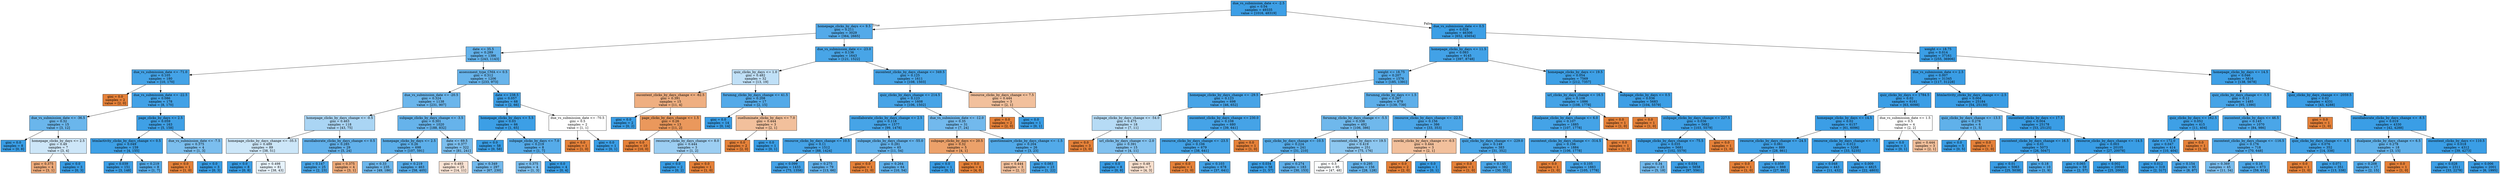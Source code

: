 digraph Tree {
node [shape=box, style="filled", color="black"] ;
0 [label="due_vs_submission_date <= -2.5\ngini = 0.04\nsamples = 49335\nvalue = [1016, 48319]", fillcolor="#399de5fa"] ;
1 [label="homepage_clicks_by_days <= 9.5\ngini = 0.211\nsamples = 3029\nvalue = [364, 2665]", fillcolor="#399de5dc"] ;
0 -> 1 [labeldistance=2.5, labelangle=45, headlabel="True"] ;
2 [label="date <= 35.5\ngini = 0.289\nsamples = 1386\nvalue = [243, 1143]", fillcolor="#399de5c9"] ;
1 -> 2 ;
3 [label="due_vs_submission_date <= -71.0\ngini = 0.105\nsamples = 180\nvalue = [10, 170]", fillcolor="#399de5f0"] ;
2 -> 3 ;
4 [label="gini = 0.0\nsamples = 2\nvalue = [2, 0]", fillcolor="#e58139ff"] ;
3 -> 4 ;
5 [label="due_vs_submission_date <= -22.5\ngini = 0.086\nsamples = 178\nvalue = [8, 170]", fillcolor="#399de5f3"] ;
3 -> 5 ;
6 [label="due_vs_submission_date <= -36.5\ngini = 0.32\nsamples = 15\nvalue = [3, 12]", fillcolor="#399de5bf"] ;
5 -> 6 ;
7 [label="gini = 0.0\nsamples = 8\nvalue = [0, 8]", fillcolor="#399de5ff"] ;
6 -> 7 ;
8 [label="homepage_clicks_by_days <= 2.5\ngini = 0.49\nsamples = 7\nvalue = [3, 4]", fillcolor="#399de540"] ;
6 -> 8 ;
9 [label="gini = 0.375\nsamples = 4\nvalue = [3, 1]", fillcolor="#e58139aa"] ;
8 -> 9 ;
10 [label="gini = 0.0\nsamples = 3\nvalue = [0, 3]", fillcolor="#399de5ff"] ;
8 -> 10 ;
11 [label="page_clicks_by_days <= 2.5\ngini = 0.059\nsamples = 163\nvalue = [5, 158]", fillcolor="#399de5f7"] ;
5 -> 11 ;
12 [label="htmlactivity_clicks_by_days_change <= 0.5\ngini = 0.049\nsamples = 159\nvalue = [4, 155]", fillcolor="#399de5f8"] ;
11 -> 12 ;
13 [label="gini = 0.039\nsamples = 151\nvalue = [3, 148]", fillcolor="#399de5fa"] ;
12 -> 13 ;
14 [label="gini = 0.219\nsamples = 8\nvalue = [1, 7]", fillcolor="#399de5db"] ;
12 -> 14 ;
15 [label="due_vs_submission_date <= -7.5\ngini = 0.375\nsamples = 4\nvalue = [1, 3]", fillcolor="#399de5aa"] ;
11 -> 15 ;
16 [label="gini = 0.0\nsamples = 1\nvalue = [1, 0]", fillcolor="#e58139ff"] ;
15 -> 16 ;
17 [label="gini = 0.0\nsamples = 3\nvalue = [0, 3]", fillcolor="#399de5ff"] ;
15 -> 17 ;
18 [label="assessment_type_CMA <= 0.5\ngini = 0.312\nsamples = 1206\nvalue = [233, 973]", fillcolor="#399de5c2"] ;
2 -> 18 ;
19 [label="due_vs_submission_date <= -20.5\ngini = 0.324\nsamples = 1138\nvalue = [231, 907]", fillcolor="#399de5be"] ;
18 -> 19 ;
20 [label="homepage_clicks_by_days_change <= -0.5\ngini = 0.463\nsamples = 118\nvalue = [43, 75]", fillcolor="#399de56d"] ;
19 -> 20 ;
21 [label="homepage_clicks_by_days_change <= -35.5\ngini = 0.489\nsamples = 89\nvalue = [38, 51]", fillcolor="#399de541"] ;
20 -> 21 ;
22 [label="gini = 0.0\nsamples = 8\nvalue = [0, 8]", fillcolor="#399de5ff"] ;
21 -> 22 ;
23 [label="gini = 0.498\nsamples = 81\nvalue = [38, 43]", fillcolor="#399de51e"] ;
21 -> 23 ;
24 [label="oucollaborate_clicks_by_days_change <= 0.5\ngini = 0.285\nsamples = 29\nvalue = [5, 24]", fillcolor="#399de5ca"] ;
20 -> 24 ;
25 [label="gini = 0.147\nsamples = 25\nvalue = [2, 23]", fillcolor="#399de5e9"] ;
24 -> 25 ;
26 [label="gini = 0.375\nsamples = 4\nvalue = [3, 1]", fillcolor="#e58139aa"] ;
24 -> 26 ;
27 [label="subpage_clicks_by_days_change <= -3.5\ngini = 0.301\nsamples = 1020\nvalue = [188, 832]", fillcolor="#399de5c5"] ;
19 -> 27 ;
28 [label="homepage_clicks_by_days <= 2.5\ngini = 0.26\nsamples = 698\nvalue = [107, 591]", fillcolor="#399de5d1"] ;
27 -> 28 ;
29 [label="gini = 0.33\nsamples = 235\nvalue = [49, 186]", fillcolor="#399de5bc"] ;
28 -> 29 ;
30 [label="gini = 0.219\nsamples = 463\nvalue = [58, 405]", fillcolor="#399de5da"] ;
28 -> 30 ;
31 [label="date <= 69.5\ngini = 0.377\nsamples = 322\nvalue = [81, 241]", fillcolor="#399de5a9"] ;
27 -> 31 ;
32 [label="gini = 0.493\nsamples = 25\nvalue = [14, 11]", fillcolor="#e5813937"] ;
31 -> 32 ;
33 [label="gini = 0.349\nsamples = 297\nvalue = [67, 230]", fillcolor="#399de5b5"] ;
31 -> 33 ;
34 [label="date <= 238.5\ngini = 0.057\nsamples = 68\nvalue = [2, 66]", fillcolor="#399de5f7"] ;
18 -> 34 ;
35 [label="homepage_clicks_by_days <= 5.5\ngini = 0.03\nsamples = 66\nvalue = [1, 65]", fillcolor="#399de5fb"] ;
34 -> 35 ;
36 [label="gini = 0.0\nsamples = 58\nvalue = [0, 58]", fillcolor="#399de5ff"] ;
35 -> 36 ;
37 [label="subpage_clicks_by_days <= 7.0\ngini = 0.219\nsamples = 8\nvalue = [1, 7]", fillcolor="#399de5db"] ;
35 -> 37 ;
38 [label="gini = 0.375\nsamples = 4\nvalue = [1, 3]", fillcolor="#399de5aa"] ;
37 -> 38 ;
39 [label="gini = 0.0\nsamples = 4\nvalue = [0, 4]", fillcolor="#399de5ff"] ;
37 -> 39 ;
40 [label="due_vs_submission_date <= -70.5\ngini = 0.5\nsamples = 2\nvalue = [1, 1]", fillcolor="#e5813900"] ;
34 -> 40 ;
41 [label="gini = 0.0\nsamples = 1\nvalue = [1, 0]", fillcolor="#e58139ff"] ;
40 -> 41 ;
42 [label="gini = 0.0\nsamples = 1\nvalue = [0, 1]", fillcolor="#399de5ff"] ;
40 -> 42 ;
43 [label="due_vs_submission_date <= -23.0\ngini = 0.136\nsamples = 1643\nvalue = [121, 1522]", fillcolor="#399de5eb"] ;
1 -> 43 ;
44 [label="quiz_clicks_by_days <= 1.0\ngini = 0.482\nsamples = 32\nvalue = [13, 19]", fillcolor="#399de551"] ;
43 -> 44 ;
45 [label="oucontent_clicks_by_days_change <= -62.5\ngini = 0.391\nsamples = 15\nvalue = [11, 4]", fillcolor="#e58139a2"] ;
44 -> 45 ;
46 [label="gini = 0.0\nsamples = 2\nvalue = [0, 2]", fillcolor="#399de5ff"] ;
45 -> 46 ;
47 [label="page_clicks_by_days_change <= 1.5\ngini = 0.26\nsamples = 13\nvalue = [11, 2]", fillcolor="#e58139d1"] ;
45 -> 47 ;
48 [label="gini = 0.0\nsamples = 10\nvalue = [10, 0]", fillcolor="#e58139ff"] ;
47 -> 48 ;
49 [label="resource_clicks_by_days_change <= 8.0\ngini = 0.444\nsamples = 3\nvalue = [1, 2]", fillcolor="#399de57f"] ;
47 -> 49 ;
50 [label="gini = 0.0\nsamples = 2\nvalue = [0, 2]", fillcolor="#399de5ff"] ;
49 -> 50 ;
51 [label="gini = 0.0\nsamples = 1\nvalue = [1, 0]", fillcolor="#e58139ff"] ;
49 -> 51 ;
52 [label="forumng_clicks_by_days_change <= 41.5\ngini = 0.208\nsamples = 17\nvalue = [2, 15]", fillcolor="#399de5dd"] ;
44 -> 52 ;
53 [label="gini = 0.0\nsamples = 14\nvalue = [0, 14]", fillcolor="#399de5ff"] ;
52 -> 53 ;
54 [label="ouelluminate_clicks_by_days <= 7.0\ngini = 0.444\nsamples = 3\nvalue = [2, 1]", fillcolor="#e581397f"] ;
52 -> 54 ;
55 [label="gini = 0.0\nsamples = 2\nvalue = [2, 0]", fillcolor="#e58139ff"] ;
54 -> 55 ;
56 [label="gini = 0.0\nsamples = 1\nvalue = [0, 1]", fillcolor="#399de5ff"] ;
54 -> 56 ;
57 [label="oucontent_clicks_by_days_change <= 349.5\ngini = 0.125\nsamples = 1611\nvalue = [108, 1503]", fillcolor="#399de5ed"] ;
43 -> 57 ;
58 [label="quiz_clicks_by_days_change <= 214.5\ngini = 0.123\nsamples = 1608\nvalue = [106, 1502]", fillcolor="#399de5ed"] ;
57 -> 58 ;
59 [label="oucollaborate_clicks_by_days_change <= 2.5\ngini = 0.118\nsamples = 1577\nvalue = [99, 1478]", fillcolor="#399de5ee"] ;
58 -> 59 ;
60 [label="resource_clicks_by_days_change <= 10.5\ngini = 0.11\nsamples = 1512\nvalue = [88, 1424]", fillcolor="#399de5ef"] ;
59 -> 60 ;
61 [label="gini = 0.099\nsamples = 1433\nvalue = [75, 1358]", fillcolor="#399de5f1"] ;
60 -> 61 ;
62 [label="gini = 0.275\nsamples = 79\nvalue = [13, 66]", fillcolor="#399de5cd"] ;
60 -> 62 ;
63 [label="subpage_clicks_by_days_change <= -55.0\ngini = 0.281\nsamples = 65\nvalue = [11, 54]", fillcolor="#399de5cb"] ;
59 -> 63 ;
64 [label="gini = 0.0\nsamples = 1\nvalue = [1, 0]", fillcolor="#e58139ff"] ;
63 -> 64 ;
65 [label="gini = 0.264\nsamples = 64\nvalue = [10, 54]", fillcolor="#399de5d0"] ;
63 -> 65 ;
66 [label="due_vs_submission_date <= -12.0\ngini = 0.35\nsamples = 31\nvalue = [7, 24]", fillcolor="#399de5b5"] ;
58 -> 66 ;
67 [label="subpage_clicks_by_days <= 20.5\ngini = 0.32\nsamples = 5\nvalue = [4, 1]", fillcolor="#e58139bf"] ;
66 -> 67 ;
68 [label="gini = 0.0\nsamples = 1\nvalue = [0, 1]", fillcolor="#399de5ff"] ;
67 -> 68 ;
69 [label="gini = 0.0\nsamples = 4\nvalue = [4, 0]", fillcolor="#e58139ff"] ;
67 -> 69 ;
70 [label="questionnaire_clicks_by_days_change <= -1.5\ngini = 0.204\nsamples = 26\nvalue = [3, 23]", fillcolor="#399de5de"] ;
66 -> 70 ;
71 [label="gini = 0.444\nsamples = 3\nvalue = [2, 1]", fillcolor="#e581397f"] ;
70 -> 71 ;
72 [label="gini = 0.083\nsamples = 23\nvalue = [1, 22]", fillcolor="#399de5f3"] ;
70 -> 72 ;
73 [label="resource_clicks_by_days_change <= 7.5\ngini = 0.444\nsamples = 3\nvalue = [2, 1]", fillcolor="#e581397f"] ;
57 -> 73 ;
74 [label="gini = 0.0\nsamples = 2\nvalue = [2, 0]", fillcolor="#e58139ff"] ;
73 -> 74 ;
75 [label="gini = 0.0\nsamples = 1\nvalue = [0, 1]", fillcolor="#399de5ff"] ;
73 -> 75 ;
76 [label="due_vs_submission_date <= 0.5\ngini = 0.028\nsamples = 46306\nvalue = [652, 45654]", fillcolor="#399de5fb"] ;
0 -> 76 [labeldistance=2.5, labelangle=-45, headlabel="False"] ;
77 [label="homepage_clicks_by_days <= 11.5\ngini = 0.083\nsamples = 9145\nvalue = [397, 8748]", fillcolor="#399de5f3"] ;
76 -> 77 ;
78 [label="weight <= 18.75\ngini = 0.207\nsamples = 1576\nvalue = [185, 1391]", fillcolor="#399de5dd"] ;
77 -> 78 ;
79 [label="homepage_clicks_by_days_change <= -29.5\ngini = 0.123\nsamples = 698\nvalue = [46, 652]", fillcolor="#399de5ed"] ;
78 -> 79 ;
80 [label="subpage_clicks_by_days_change <= -54.0\ngini = 0.475\nsamples = 18\nvalue = [7, 11]", fillcolor="#399de55d"] ;
79 -> 80 ;
81 [label="gini = 0.0\nsamples = 3\nvalue = [3, 0]", fillcolor="#e58139ff"] ;
80 -> 81 ;
82 [label="url_clicks_by_days_change <= -2.0\ngini = 0.391\nsamples = 15\nvalue = [4, 11]", fillcolor="#399de5a2"] ;
80 -> 82 ;
83 [label="gini = 0.0\nsamples = 8\nvalue = [0, 8]", fillcolor="#399de5ff"] ;
82 -> 83 ;
84 [label="gini = 0.49\nsamples = 7\nvalue = [4, 3]", fillcolor="#e5813940"] ;
82 -> 84 ;
85 [label="oucontent_clicks_by_days_change <= 230.0\ngini = 0.108\nsamples = 680\nvalue = [39, 641]", fillcolor="#399de5ef"] ;
79 -> 85 ;
86 [label="resource_clicks_by_days_change <= -23.5\ngini = 0.106\nsamples = 679\nvalue = [38, 641]", fillcolor="#399de5f0"] ;
85 -> 86 ;
87 [label="gini = 0.0\nsamples = 1\nvalue = [1, 0]", fillcolor="#e58139ff"] ;
86 -> 87 ;
88 [label="gini = 0.103\nsamples = 678\nvalue = [37, 641]", fillcolor="#399de5f0"] ;
86 -> 88 ;
89 [label="gini = 0.0\nsamples = 1\nvalue = [1, 0]", fillcolor="#e58139ff"] ;
85 -> 89 ;
90 [label="forumng_clicks_by_days <= 1.5\ngini = 0.267\nsamples = 878\nvalue = [139, 739]", fillcolor="#399de5cf"] ;
78 -> 90 ;
91 [label="forumng_clicks_by_days_change <= -5.5\ngini = 0.338\nsamples = 492\nvalue = [106, 386]", fillcolor="#399de5b9"] ;
90 -> 91 ;
92 [label="quiz_clicks_by_days_change <= -10.5\ngini = 0.224\nsamples = 241\nvalue = [31, 210]", fillcolor="#399de5d9"] ;
91 -> 92 ;
93 [label="gini = 0.034\nsamples = 58\nvalue = [1, 57]", fillcolor="#399de5fb"] ;
92 -> 93 ;
94 [label="gini = 0.274\nsamples = 183\nvalue = [30, 153]", fillcolor="#399de5cd"] ;
92 -> 94 ;
95 [label="oucontent_clicks_by_days <= 19.5\ngini = 0.419\nsamples = 251\nvalue = [75, 176]", fillcolor="#399de592"] ;
91 -> 95 ;
96 [label="gini = 0.5\nsamples = 95\nvalue = [47, 48]", fillcolor="#399de505"] ;
95 -> 96 ;
97 [label="gini = 0.295\nsamples = 156\nvalue = [28, 128]", fillcolor="#399de5c7"] ;
95 -> 97 ;
98 [label="resource_clicks_by_days_change <= -22.5\ngini = 0.156\nsamples = 386\nvalue = [33, 353]", fillcolor="#399de5e7"] ;
90 -> 98 ;
99 [label="ouwiki_clicks_by_days_change <= -0.5\ngini = 0.444\nsamples = 3\nvalue = [2, 1]", fillcolor="#e581397f"] ;
98 -> 99 ;
100 [label="gini = 0.0\nsamples = 2\nvalue = [2, 0]", fillcolor="#e58139ff"] ;
99 -> 100 ;
101 [label="gini = 0.0\nsamples = 1\nvalue = [0, 1]", fillcolor="#399de5ff"] ;
99 -> 101 ;
102 [label="quiz_clicks_by_days_change <= -229.0\ngini = 0.149\nsamples = 383\nvalue = [31, 352]", fillcolor="#399de5e9"] ;
98 -> 102 ;
103 [label="gini = 0.0\nsamples = 1\nvalue = [1, 0]", fillcolor="#e58139ff"] ;
102 -> 103 ;
104 [label="gini = 0.145\nsamples = 382\nvalue = [30, 352]", fillcolor="#399de5e9"] ;
102 -> 104 ;
105 [label="homepage_clicks_by_days <= 19.5\ngini = 0.054\nsamples = 7569\nvalue = [212, 7357]", fillcolor="#399de5f8"] ;
77 -> 105 ;
106 [label="url_clicks_by_days_change <= 16.5\ngini = 0.108\nsamples = 1886\nvalue = [108, 1778]", fillcolor="#399de5f0"] ;
105 -> 106 ;
107 [label="dualpane_clicks_by_days_change <= 6.0\ngini = 0.107\nsamples = 1885\nvalue = [107, 1778]", fillcolor="#399de5f0"] ;
106 -> 107 ;
108 [label="oucontent_clicks_by_days_change <= -314.5\ngini = 0.106\nsamples = 1884\nvalue = [106, 1778]", fillcolor="#399de5f0"] ;
107 -> 108 ;
109 [label="gini = 0.0\nsamples = 1\nvalue = [1, 0]", fillcolor="#e58139ff"] ;
108 -> 109 ;
110 [label="gini = 0.105\nsamples = 1883\nvalue = [105, 1778]", fillcolor="#399de5f0"] ;
108 -> 110 ;
111 [label="gini = 0.0\nsamples = 1\nvalue = [1, 0]", fillcolor="#e58139ff"] ;
107 -> 111 ;
112 [label="gini = 0.0\nsamples = 1\nvalue = [1, 0]", fillcolor="#e58139ff"] ;
106 -> 112 ;
113 [label="subpage_clicks_by_days <= 0.5\ngini = 0.036\nsamples = 5683\nvalue = [104, 5579]", fillcolor="#399de5fa"] ;
105 -> 113 ;
114 [label="gini = 0.0\nsamples = 1\nvalue = [1, 0]", fillcolor="#e58139ff"] ;
113 -> 114 ;
115 [label="subpage_clicks_by_days_change <= 227.5\ngini = 0.036\nsamples = 5682\nvalue = [103, 5579]", fillcolor="#399de5fa"] ;
113 -> 115 ;
116 [label="subpage_clicks_by_days_change <= -75.5\ngini = 0.035\nsamples = 5681\nvalue = [102, 5579]", fillcolor="#399de5fa"] ;
115 -> 116 ;
117 [label="gini = 0.34\nsamples = 23\nvalue = [5, 18]", fillcolor="#399de5b8"] ;
116 -> 117 ;
118 [label="gini = 0.034\nsamples = 5658\nvalue = [97, 5561]", fillcolor="#399de5fb"] ;
116 -> 118 ;
119 [label="gini = 0.0\nsamples = 1\nvalue = [1, 0]", fillcolor="#e58139ff"] ;
115 -> 119 ;
120 [label="weight <= 18.75\ngini = 0.014\nsamples = 37161\nvalue = [255, 36906]", fillcolor="#399de5fd"] ;
76 -> 120 ;
121 [label="due_vs_submission_date <= 2.5\ngini = 0.007\nsamples = 31345\nvalue = [117, 31228]", fillcolor="#399de5fe"] ;
120 -> 121 ;
122 [label="quiz_clicks_by_days <= 1784.5\ngini = 0.02\nsamples = 6161\nvalue = [63, 6098]", fillcolor="#399de5fc"] ;
121 -> 122 ;
123 [label="homepage_clicks_by_days <= 14.5\ngini = 0.02\nsamples = 6157\nvalue = [61, 6096]", fillcolor="#399de5fc"] ;
122 -> 123 ;
124 [label="resource_clicks_by_days_change <= -24.5\ngini = 0.061\nsamples = 889\nvalue = [28, 861]", fillcolor="#399de5f7"] ;
123 -> 124 ;
125 [label="gini = 0.0\nsamples = 1\nvalue = [1, 0]", fillcolor="#e58139ff"] ;
124 -> 125 ;
126 [label="gini = 0.059\nsamples = 888\nvalue = [27, 861]", fillcolor="#399de5f7"] ;
124 -> 126 ;
127 [label="resource_clicks_by_days_change <= -7.5\ngini = 0.012\nsamples = 5268\nvalue = [33, 5235]", fillcolor="#399de5fd"] ;
123 -> 127 ;
128 [label="gini = 0.048\nsamples = 443\nvalue = [11, 432]", fillcolor="#399de5f9"] ;
127 -> 128 ;
129 [label="gini = 0.009\nsamples = 4825\nvalue = [22, 4803]", fillcolor="#399de5fe"] ;
127 -> 129 ;
130 [label="due_vs_submission_date <= 1.5\ngini = 0.5\nsamples = 4\nvalue = [2, 2]", fillcolor="#e5813900"] ;
122 -> 130 ;
131 [label="gini = 0.0\nsamples = 1\nvalue = [0, 1]", fillcolor="#399de5ff"] ;
130 -> 131 ;
132 [label="gini = 0.444\nsamples = 3\nvalue = [2, 1]", fillcolor="#e581397f"] ;
130 -> 132 ;
133 [label="htmlactivity_clicks_by_days_change <= -2.5\ngini = 0.004\nsamples = 25184\nvalue = [54, 25130]", fillcolor="#399de5fe"] ;
121 -> 133 ;
134 [label="quiz_clicks_by_days_change <= -13.5\ngini = 0.278\nsamples = 6\nvalue = [1, 5]", fillcolor="#399de5cc"] ;
133 -> 134 ;
135 [label="gini = 0.0\nsamples = 5\nvalue = [0, 5]", fillcolor="#399de5ff"] ;
134 -> 135 ;
136 [label="gini = 0.0\nsamples = 1\nvalue = [1, 0]", fillcolor="#e58139ff"] ;
134 -> 136 ;
137 [label="oucontent_clicks_by_days <= 17.5\ngini = 0.004\nsamples = 25178\nvalue = [53, 25125]", fillcolor="#399de5fe"] ;
133 -> 137 ;
138 [label="oucontent_clicks_by_days_change <= 16.5\ngini = 0.01\nsamples = 5073\nvalue = [26, 5047]", fillcolor="#399de5fe"] ;
137 -> 138 ;
139 [label="gini = 0.01\nsamples = 5063\nvalue = [25, 5038]", fillcolor="#399de5fe"] ;
138 -> 139 ;
140 [label="gini = 0.18\nsamples = 10\nvalue = [1, 9]", fillcolor="#399de5e3"] ;
138 -> 140 ;
141 [label="resource_clicks_by_days_change <= -14.5\ngini = 0.003\nsamples = 20105\nvalue = [27, 20078]", fillcolor="#399de5ff"] ;
137 -> 141 ;
142 [label="gini = 0.065\nsamples = 59\nvalue = [2, 57]", fillcolor="#399de5f6"] ;
141 -> 142 ;
143 [label="gini = 0.002\nsamples = 20046\nvalue = [25, 20021]", fillcolor="#399de5ff"] ;
141 -> 143 ;
144 [label="homepage_clicks_by_days <= 14.5\ngini = 0.046\nsamples = 5816\nvalue = [138, 5678]", fillcolor="#399de5f9"] ;
120 -> 144 ;
145 [label="quiz_clicks_by_days_change <= -5.5\ngini = 0.12\nsamples = 1485\nvalue = [95, 1390]", fillcolor="#399de5ee"] ;
144 -> 145 ;
146 [label="quiz_clicks_by_days <= 162.5\ngini = 0.052\nsamples = 415\nvalue = [11, 404]", fillcolor="#399de5f8"] ;
145 -> 146 ;
147 [label="date <= 172.0\ngini = 0.047\nsamples = 414\nvalue = [10, 404]", fillcolor="#399de5f9"] ;
146 -> 147 ;
148 [label="gini = 0.012\nsamples = 319\nvalue = [2, 317]", fillcolor="#399de5fd"] ;
147 -> 148 ;
149 [label="gini = 0.154\nsamples = 95\nvalue = [8, 87]", fillcolor="#399de5e8"] ;
147 -> 149 ;
150 [label="gini = 0.0\nsamples = 1\nvalue = [1, 0]", fillcolor="#e58139ff"] ;
146 -> 150 ;
151 [label="oucontent_clicks_by_days <= 46.5\ngini = 0.145\nsamples = 1070\nvalue = [84, 986]", fillcolor="#399de5e9"] ;
145 -> 151 ;
152 [label="oucontent_clicks_by_days_change <= -116.5\ngini = 0.176\nsamples = 718\nvalue = [70, 648]", fillcolor="#399de5e3"] ;
151 -> 152 ;
153 [label="gini = 0.369\nsamples = 45\nvalue = [11, 34]", fillcolor="#399de5ac"] ;
152 -> 153 ;
154 [label="gini = 0.16\nsamples = 673\nvalue = [59, 614]", fillcolor="#399de5e6"] ;
152 -> 154 ;
155 [label="quiz_clicks_by_days_change <= -4.5\ngini = 0.076\nsamples = 352\nvalue = [14, 338]", fillcolor="#399de5f4"] ;
151 -> 155 ;
156 [label="gini = 0.0\nsamples = 1\nvalue = [1, 0]", fillcolor="#e58139ff"] ;
155 -> 156 ;
157 [label="gini = 0.071\nsamples = 351\nvalue = [13, 338]", fillcolor="#399de5f5"] ;
155 -> 157 ;
158 [label="quiz_clicks_by_days_change <= -2059.5\ngini = 0.02\nsamples = 4331\nvalue = [43, 4288]", fillcolor="#399de5fc"] ;
144 -> 158 ;
159 [label="gini = 0.0\nsamples = 1\nvalue = [1, 0]", fillcolor="#e58139ff"] ;
158 -> 159 ;
160 [label="oucollaborate_clicks_by_days_change <= -8.5\ngini = 0.019\nsamples = 4330\nvalue = [42, 4288]", fillcolor="#399de5fd"] ;
158 -> 160 ;
161 [label="dualpane_clicks_by_days_change <= 6.5\ngini = 0.278\nsamples = 18\nvalue = [3, 15]", fillcolor="#399de5cc"] ;
160 -> 161 ;
162 [label="gini = 0.208\nsamples = 17\nvalue = [2, 15]", fillcolor="#399de5dd"] ;
161 -> 162 ;
163 [label="gini = 0.0\nsamples = 1\nvalue = [1, 0]", fillcolor="#e58139ff"] ;
161 -> 163 ;
164 [label="oucontent_clicks_by_days <= 110.5\ngini = 0.018\nsamples = 4312\nvalue = [39, 4273]", fillcolor="#399de5fd"] ;
160 -> 164 ;
165 [label="gini = 0.028\nsamples = 2311\nvalue = [33, 2278]", fillcolor="#399de5fb"] ;
164 -> 165 ;
166 [label="gini = 0.006\nsamples = 2001\nvalue = [6, 1995]", fillcolor="#399de5fe"] ;
164 -> 166 ;
}